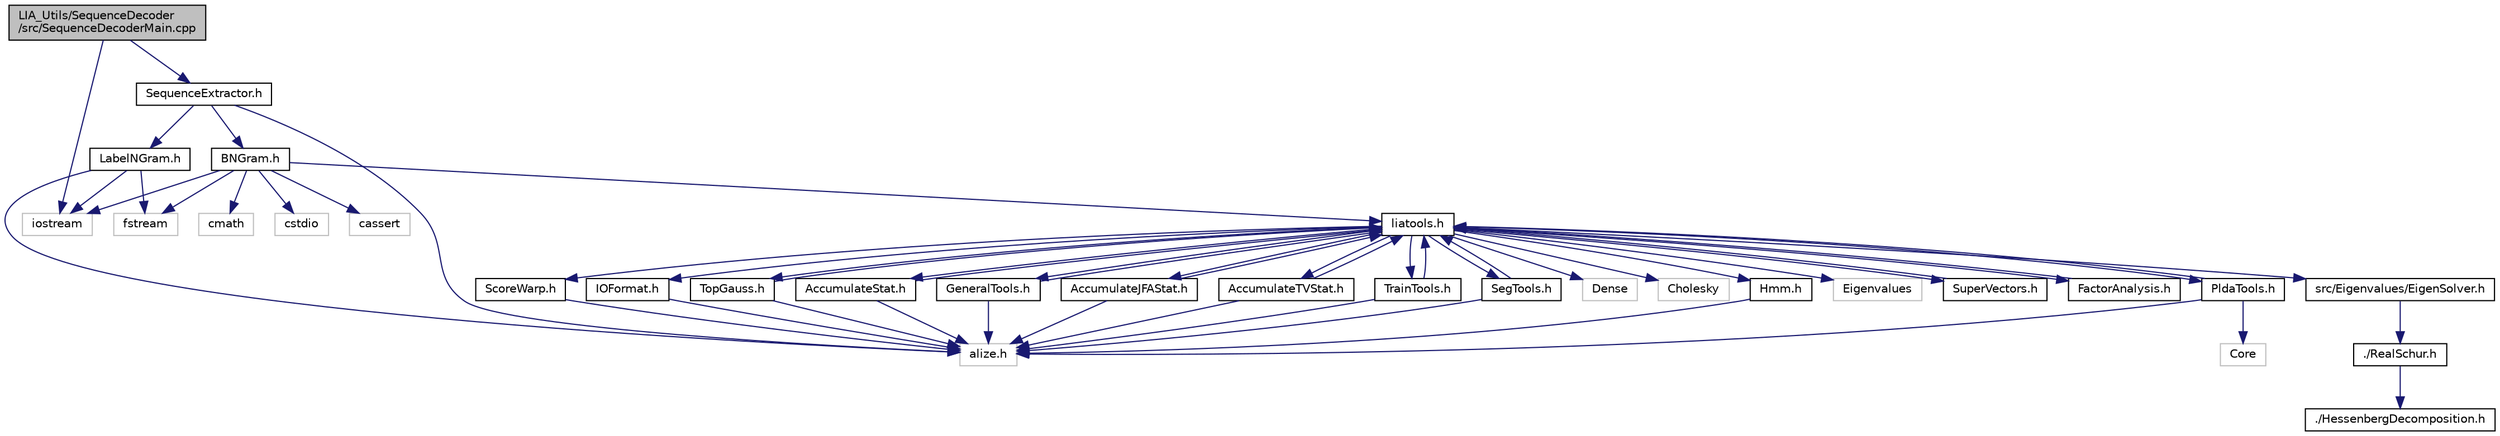 digraph "LIA_Utils/SequenceDecoder/src/SequenceDecoderMain.cpp"
{
  edge [fontname="Helvetica",fontsize="10",labelfontname="Helvetica",labelfontsize="10"];
  node [fontname="Helvetica",fontsize="10",shape=record];
  Node1 [label="LIA_Utils/SequenceDecoder\l/src/SequenceDecoderMain.cpp",height=0.2,width=0.4,color="black", fillcolor="grey75", style="filled" fontcolor="black"];
  Node1 -> Node2 [color="midnightblue",fontsize="10",style="solid",fontname="Helvetica"];
  Node2 [label="iostream",height=0.2,width=0.4,color="grey75", fillcolor="white", style="filled"];
  Node1 -> Node3 [color="midnightblue",fontsize="10",style="solid",fontname="Helvetica"];
  Node3 [label="SequenceExtractor.h",height=0.2,width=0.4,color="black", fillcolor="white", style="filled",URL="$SequenceExtractor_8h.html"];
  Node3 -> Node4 [color="midnightblue",fontsize="10",style="solid",fontname="Helvetica"];
  Node4 [label="alize.h",height=0.2,width=0.4,color="grey75", fillcolor="white", style="filled"];
  Node3 -> Node5 [color="midnightblue",fontsize="10",style="solid",fontname="Helvetica"];
  Node5 [label="LabelNGram.h",height=0.2,width=0.4,color="black", fillcolor="white", style="filled",URL="$LabelNGram_8h.html"];
  Node5 -> Node2 [color="midnightblue",fontsize="10",style="solid",fontname="Helvetica"];
  Node5 -> Node6 [color="midnightblue",fontsize="10",style="solid",fontname="Helvetica"];
  Node6 [label="fstream",height=0.2,width=0.4,color="grey75", fillcolor="white", style="filled"];
  Node5 -> Node4 [color="midnightblue",fontsize="10",style="solid",fontname="Helvetica"];
  Node3 -> Node7 [color="midnightblue",fontsize="10",style="solid",fontname="Helvetica"];
  Node7 [label="BNGram.h",height=0.2,width=0.4,color="black", fillcolor="white", style="filled",URL="$BNGram_8h.html"];
  Node7 -> Node2 [color="midnightblue",fontsize="10",style="solid",fontname="Helvetica"];
  Node7 -> Node6 [color="midnightblue",fontsize="10",style="solid",fontname="Helvetica"];
  Node7 -> Node8 [color="midnightblue",fontsize="10",style="solid",fontname="Helvetica"];
  Node8 [label="cstdio",height=0.2,width=0.4,color="grey75", fillcolor="white", style="filled"];
  Node7 -> Node9 [color="midnightblue",fontsize="10",style="solid",fontname="Helvetica"];
  Node9 [label="cassert",height=0.2,width=0.4,color="grey75", fillcolor="white", style="filled"];
  Node7 -> Node10 [color="midnightblue",fontsize="10",style="solid",fontname="Helvetica"];
  Node10 [label="cmath",height=0.2,width=0.4,color="grey75", fillcolor="white", style="filled"];
  Node7 -> Node11 [color="midnightblue",fontsize="10",style="solid",fontname="Helvetica"];
  Node11 [label="liatools.h",height=0.2,width=0.4,color="black", fillcolor="white", style="filled",URL="$liatools_8h.html"];
  Node11 -> Node12 [color="midnightblue",fontsize="10",style="solid",fontname="Helvetica"];
  Node12 [label="Dense",height=0.2,width=0.4,color="grey75", fillcolor="white", style="filled"];
  Node11 -> Node13 [color="midnightblue",fontsize="10",style="solid",fontname="Helvetica"];
  Node13 [label="Cholesky",height=0.2,width=0.4,color="grey75", fillcolor="white", style="filled"];
  Node11 -> Node14 [color="midnightblue",fontsize="10",style="solid",fontname="Helvetica"];
  Node14 [label="src/Eigenvalues/EigenSolver.h",height=0.2,width=0.4,color="black", fillcolor="white", style="filled",URL="$EigenSolver_8h.html"];
  Node14 -> Node15 [color="midnightblue",fontsize="10",style="solid",fontname="Helvetica"];
  Node15 [label="./RealSchur.h",height=0.2,width=0.4,color="black", fillcolor="white", style="filled",URL="$RealSchur_8h.html"];
  Node15 -> Node16 [color="midnightblue",fontsize="10",style="solid",fontname="Helvetica"];
  Node16 [label="./HessenbergDecomposition.h",height=0.2,width=0.4,color="black", fillcolor="white", style="filled",URL="$HessenbergDecomposition_8h.html"];
  Node11 -> Node17 [color="midnightblue",fontsize="10",style="solid",fontname="Helvetica"];
  Node17 [label="Eigenvalues",height=0.2,width=0.4,color="grey75", fillcolor="white", style="filled"];
  Node11 -> Node18 [color="midnightblue",fontsize="10",style="solid",fontname="Helvetica"];
  Node18 [label="GeneralTools.h",height=0.2,width=0.4,color="black", fillcolor="white", style="filled",URL="$GeneralTools_8h.html"];
  Node18 -> Node4 [color="midnightblue",fontsize="10",style="solid",fontname="Helvetica"];
  Node18 -> Node11 [color="midnightblue",fontsize="10",style="solid",fontname="Helvetica"];
  Node11 -> Node19 [color="midnightblue",fontsize="10",style="solid",fontname="Helvetica"];
  Node19 [label="AccumulateStat.h",height=0.2,width=0.4,color="black", fillcolor="white", style="filled",URL="$AccumulateStat_8h.html"];
  Node19 -> Node4 [color="midnightblue",fontsize="10",style="solid",fontname="Helvetica"];
  Node19 -> Node11 [color="midnightblue",fontsize="10",style="solid",fontname="Helvetica"];
  Node11 -> Node20 [color="midnightblue",fontsize="10",style="solid",fontname="Helvetica"];
  Node20 [label="AccumulateJFAStat.h",height=0.2,width=0.4,color="black", fillcolor="white", style="filled",URL="$AccumulateJFAStat_8h.html"];
  Node20 -> Node4 [color="midnightblue",fontsize="10",style="solid",fontname="Helvetica"];
  Node20 -> Node11 [color="midnightblue",fontsize="10",style="solid",fontname="Helvetica"];
  Node11 -> Node21 [color="midnightblue",fontsize="10",style="solid",fontname="Helvetica"];
  Node21 [label="AccumulateTVStat.h",height=0.2,width=0.4,color="black", fillcolor="white", style="filled",URL="$AccumulateTVStat_8h.html"];
  Node21 -> Node4 [color="midnightblue",fontsize="10",style="solid",fontname="Helvetica"];
  Node21 -> Node11 [color="midnightblue",fontsize="10",style="solid",fontname="Helvetica"];
  Node11 -> Node22 [color="midnightblue",fontsize="10",style="solid",fontname="Helvetica"];
  Node22 [label="TrainTools.h",height=0.2,width=0.4,color="black", fillcolor="white", style="filled",URL="$TrainTools_8h.html"];
  Node22 -> Node4 [color="midnightblue",fontsize="10",style="solid",fontname="Helvetica"];
  Node22 -> Node11 [color="midnightblue",fontsize="10",style="solid",fontname="Helvetica"];
  Node11 -> Node23 [color="midnightblue",fontsize="10",style="solid",fontname="Helvetica"];
  Node23 [label="SegTools.h",height=0.2,width=0.4,color="black", fillcolor="white", style="filled",URL="$SegTools_8h.html"];
  Node23 -> Node4 [color="midnightblue",fontsize="10",style="solid",fontname="Helvetica"];
  Node23 -> Node11 [color="midnightblue",fontsize="10",style="solid",fontname="Helvetica"];
  Node11 -> Node24 [color="midnightblue",fontsize="10",style="solid",fontname="Helvetica"];
  Node24 [label="Hmm.h",height=0.2,width=0.4,color="black", fillcolor="white", style="filled",URL="$Hmm_8h.html"];
  Node24 -> Node4 [color="midnightblue",fontsize="10",style="solid",fontname="Helvetica"];
  Node11 -> Node25 [color="midnightblue",fontsize="10",style="solid",fontname="Helvetica"];
  Node25 [label="ScoreWarp.h",height=0.2,width=0.4,color="black", fillcolor="white", style="filled",URL="$ScoreWarp_8h.html"];
  Node25 -> Node4 [color="midnightblue",fontsize="10",style="solid",fontname="Helvetica"];
  Node11 -> Node26 [color="midnightblue",fontsize="10",style="solid",fontname="Helvetica"];
  Node26 [label="IOFormat.h",height=0.2,width=0.4,color="black", fillcolor="white", style="filled",URL="$IOFormat_8h.html"];
  Node26 -> Node4 [color="midnightblue",fontsize="10",style="solid",fontname="Helvetica"];
  Node11 -> Node27 [color="midnightblue",fontsize="10",style="solid",fontname="Helvetica"];
  Node27 [label="SuperVectors.h",height=0.2,width=0.4,color="black", fillcolor="white", style="filled",URL="$SuperVectors_8h.html"];
  Node27 -> Node11 [color="midnightblue",fontsize="10",style="solid",fontname="Helvetica"];
  Node11 -> Node28 [color="midnightblue",fontsize="10",style="solid",fontname="Helvetica"];
  Node28 [label="FactorAnalysis.h",height=0.2,width=0.4,color="black", fillcolor="white", style="filled",URL="$FactorAnalysis_8h.html"];
  Node28 -> Node11 [color="midnightblue",fontsize="10",style="solid",fontname="Helvetica"];
  Node11 -> Node29 [color="midnightblue",fontsize="10",style="solid",fontname="Helvetica"];
  Node29 [label="TopGauss.h",height=0.2,width=0.4,color="black", fillcolor="white", style="filled",URL="$TopGauss_8h.html"];
  Node29 -> Node4 [color="midnightblue",fontsize="10",style="solid",fontname="Helvetica"];
  Node29 -> Node11 [color="midnightblue",fontsize="10",style="solid",fontname="Helvetica"];
  Node11 -> Node30 [color="midnightblue",fontsize="10",style="solid",fontname="Helvetica"];
  Node30 [label="PldaTools.h",height=0.2,width=0.4,color="black", fillcolor="white", style="filled",URL="$PldaTools_8h.html"];
  Node30 -> Node4 [color="midnightblue",fontsize="10",style="solid",fontname="Helvetica"];
  Node30 -> Node11 [color="midnightblue",fontsize="10",style="solid",fontname="Helvetica"];
  Node30 -> Node31 [color="midnightblue",fontsize="10",style="solid",fontname="Helvetica"];
  Node31 [label="Core",height=0.2,width=0.4,color="grey75", fillcolor="white", style="filled"];
}
